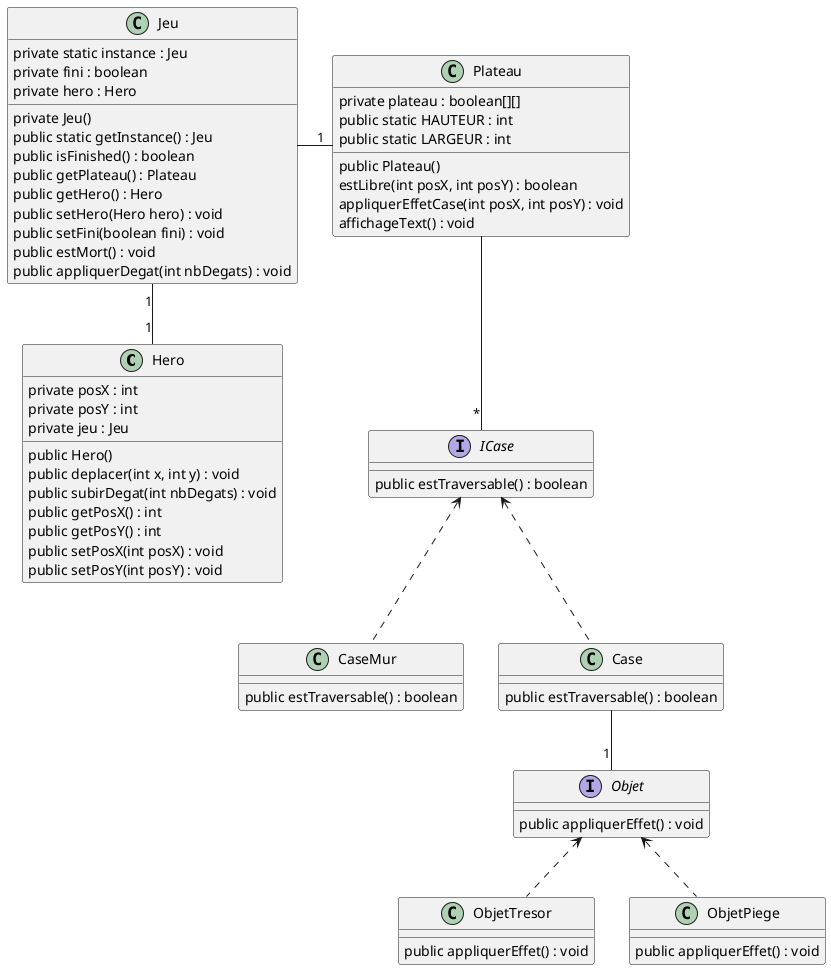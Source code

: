 @startuml
	Class Hero {
		private posX : int
		private posY : int
		private jeu : Jeu

		public Hero()
		public deplacer(int x, int y) : void
		public subirDegat(int nbDegats) : void
		public getPosX() : int
		public getPosY() : int
        public setPosX(int posX) : void
        public setPosY(int posY) : void
	}
	Class Plateau {
        private plateau : boolean[][]
        public static HAUTEUR : int
        public static LARGEUR : int

        public Plateau()
        estLibre(int posX, int posY) : boolean
        appliquerEffetCase(int posX, int posY) : void
        affichageText() : void

	}
	Class Jeu {
	    private static instance : Jeu
        private fini : boolean
        private hero : Hero

        private Jeu()
        public static getInstance() : Jeu
        public isFinished() : boolean
        public getPlateau() : Plateau
        public getHero() : Hero
        public setHero(Hero hero) : void
        public setFini(boolean fini) : void
        public estMort() : void
        public appliquerDegat(int nbDegats) : void
	}

	Interface ICase {
	    public estTraversable() : boolean
	}

	Interface Objet {
	    public appliquerEffet() : void
	}

	Class CaseMur {
	    public estTraversable() : boolean
	}

	Class ObjetTresor {
	    public appliquerEffet() : void
	}

	Class Case {
	    public estTraversable() : boolean
	}

	Class ObjetPiege {
	    public appliquerEffet() : void
	}

    Objet <.. ObjetPiege
    ICase <.. Case
    ICase <.. CaseMur
    Objet <.. ObjetTresor
    Case -- "1" Objet
    Plateau -- "*" ICase
	Jeu "1" -down- "1" Hero
	Jeu -right- "1" Plateau
@enduml
